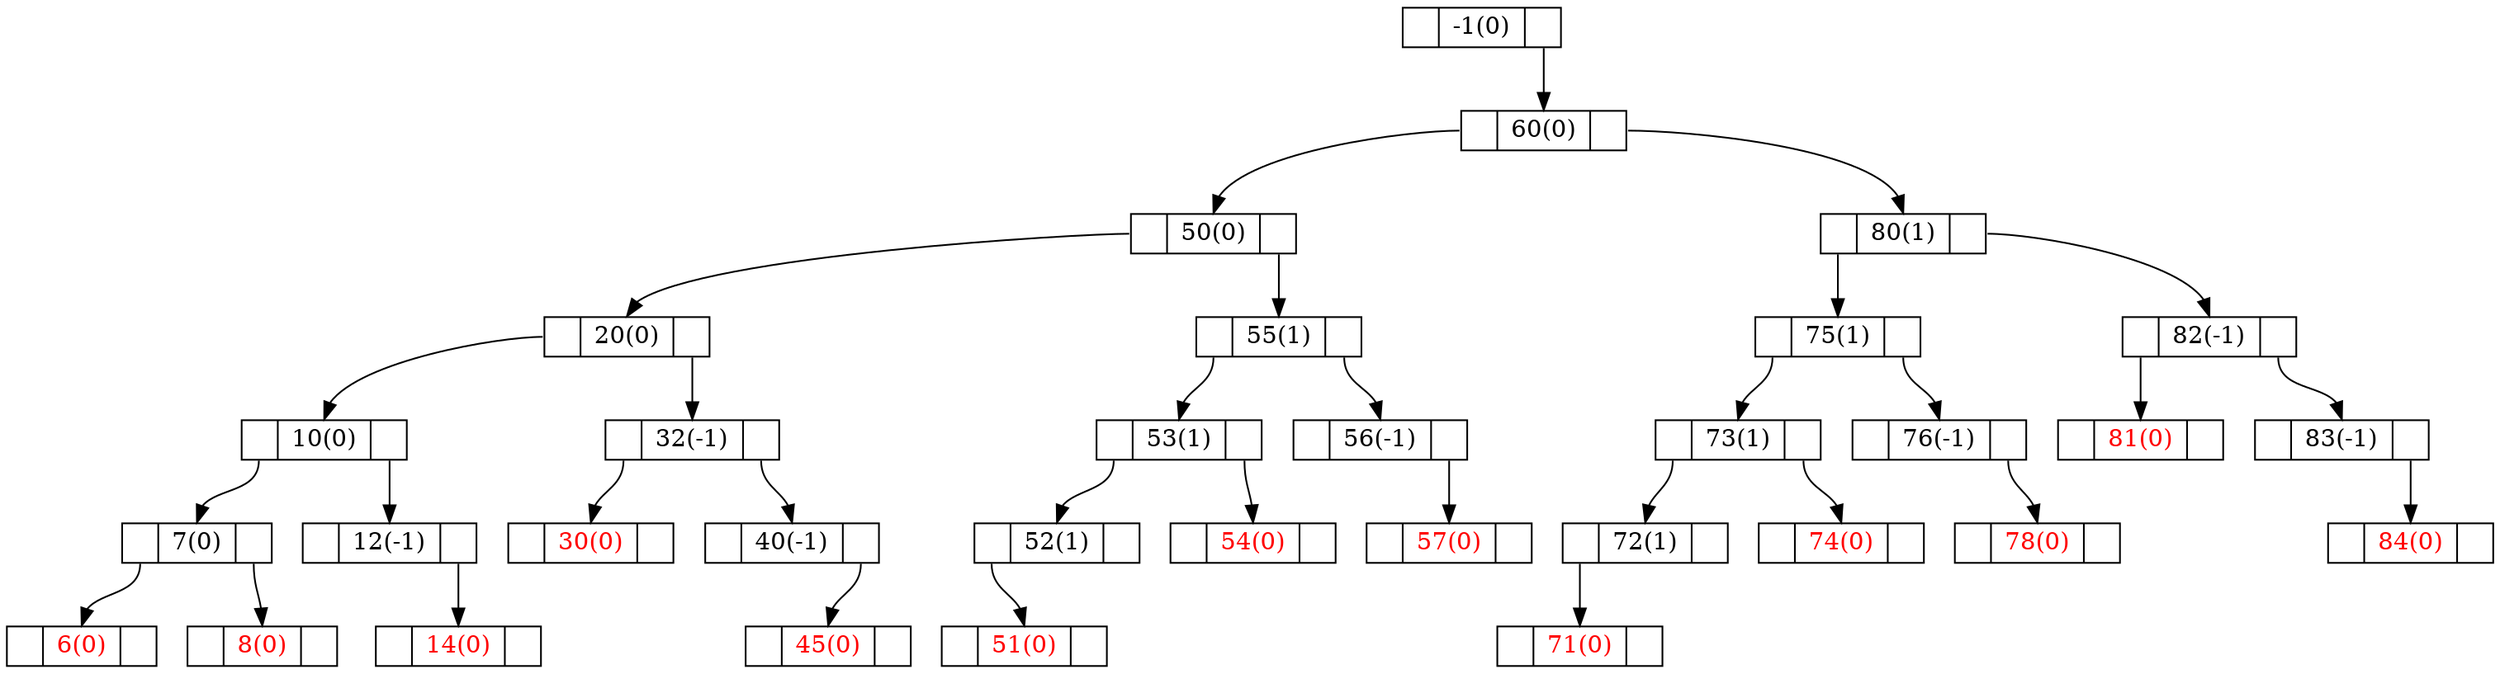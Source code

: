 digraph G {
node [shape = record, height = .1, color = "black"];
-1[label = "<L> |<D> -1(0)|<R> "];
60[label = "<L> |<D> 60(0)|<R> "];
50[label = "<L> |<D> 50(0)|<R> "];
80[label = "<L> |<D> 80(1)|<R> "];
20[label = "<L> |<D> 20(0)|<R> "];
55[label = "<L> |<D> 55(1)|<R> "];
75[label = "<L> |<D> 75(1)|<R> "];
82[label = "<L> |<D> 82(-1)|<R> "];
10[label = "<L> |<D> 10(0)|<R> "];
32[label = "<L> |<D> 32(-1)|<R> "];
53[label = "<L> |<D> 53(1)|<R> "];
56[label = "<L> |<D> 56(-1)|<R> "];
73[label = "<L> |<D> 73(1)|<R> "];
76[label = "<L> |<D> 76(-1)|<R> "];
81[label = "<L> |<D> 81(0)|<R> ",fontcolor="red"];
83[label = "<L> |<D> 83(-1)|<R> "];
7[label = "<L> |<D> 7(0)|<R> "];
12[label = "<L> |<D> 12(-1)|<R> "];
30[label = "<L> |<D> 30(0)|<R> ",fontcolor="red"];
40[label = "<L> |<D> 40(-1)|<R> "];
52[label = "<L> |<D> 52(1)|<R> "];
54[label = "<L> |<D> 54(0)|<R> ",fontcolor="red"];
57[label = "<L> |<D> 57(0)|<R> ",fontcolor="red"];
72[label = "<L> |<D> 72(1)|<R> "];
74[label = "<L> |<D> 74(0)|<R> ",fontcolor="red"];
78[label = "<L> |<D> 78(0)|<R> ",fontcolor="red"];
84[label = "<L> |<D> 84(0)|<R> ",fontcolor="red"];
6[label = "<L> |<D> 6(0)|<R> ",fontcolor="red"];
8[label = "<L> |<D> 8(0)|<R> ",fontcolor="red"];
14[label = "<L> |<D> 14(0)|<R> ",fontcolor="red"];
45[label = "<L> |<D> 45(0)|<R> ",fontcolor="red"];
51[label = "<L> |<D> 51(0)|<R> ",fontcolor="red"];
71[label = "<L> |<D> 71(0)|<R> ",fontcolor="red"];
"-1":R -> "60":D;
"60":L -> "50":D;
"60":R -> "80":D;
"50":L -> "20":D;
"50":R -> "55":D;
"80":L -> "75":D;
"80":R -> "82":D;
"20":L -> "10":D;
"20":R -> "32":D;
"55":L -> "53":D;
"55":R -> "56":D;
"75":L -> "73":D;
"75":R -> "76":D;
"82":L -> "81":D;
"82":R -> "83":D;
"10":L -> "7":D;
"10":R -> "12":D;
"32":L -> "30":D;
"32":R -> "40":D;
"53":L -> "52":D;
"53":R -> "54":D;
"56":R -> "57":D;
"73":L -> "72":D;
"73":R -> "74":D;
"76":R -> "78":D;
"83":R -> "84":D;
"7":L -> "6":D;
"7":R -> "8":D;
"12":R -> "14":D;
"40":R -> "45":D;
"52":L -> "51":D;
"72":L -> "71":D;
}
